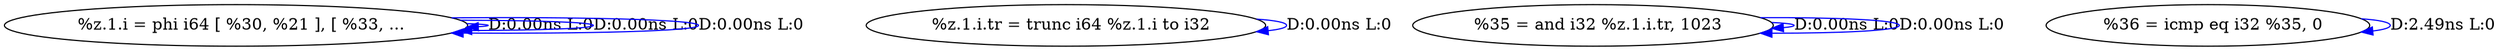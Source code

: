 digraph {
Node0x3462900[label="  %z.1.i = phi i64 [ %30, %21 ], [ %33, ..."];
Node0x3462900 -> Node0x3462900[label="D:0.00ns L:0",color=blue];
Node0x3462900 -> Node0x3462900[label="D:0.00ns L:0",color=blue];
Node0x3462900 -> Node0x3462900[label="D:0.00ns L:0",color=blue];
Node0x34629e0[label="  %z.1.i.tr = trunc i64 %z.1.i to i32"];
Node0x34629e0 -> Node0x34629e0[label="D:0.00ns L:0",color=blue];
Node0x3462ac0[label="  %35 = and i32 %z.1.i.tr, 1023"];
Node0x3462ac0 -> Node0x3462ac0[label="D:0.00ns L:0",color=blue];
Node0x3462ac0 -> Node0x3462ac0[label="D:0.00ns L:0",color=blue];
Node0x3462ba0[label="  %36 = icmp eq i32 %35, 0"];
Node0x3462ba0 -> Node0x3462ba0[label="D:2.49ns L:0",color=blue];
}
